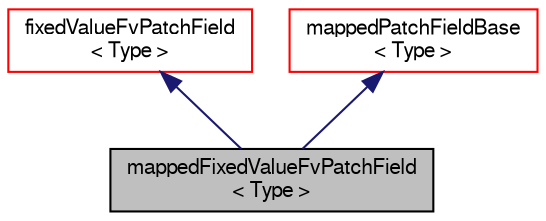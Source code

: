 digraph "mappedFixedValueFvPatchField&lt; Type &gt;"
{
  bgcolor="transparent";
  edge [fontname="FreeSans",fontsize="10",labelfontname="FreeSans",labelfontsize="10"];
  node [fontname="FreeSans",fontsize="10",shape=record];
  Node13 [label="mappedFixedValueFvPatchField\l\< Type \>",height=0.2,width=0.4,color="black", fillcolor="grey75", style="filled", fontcolor="black"];
  Node14 -> Node13 [dir="back",color="midnightblue",fontsize="10",style="solid",fontname="FreeSans"];
  Node14 [label="fixedValueFvPatchField\l\< Type \>",height=0.2,width=0.4,color="red",URL="$a21986.html",tooltip="This boundary condition supplies a fixed value constraint, and is the base class for a number of othe..."];
  Node23 -> Node13 [dir="back",color="midnightblue",fontsize="10",style="solid",fontname="FreeSans"];
  Node23 [label="mappedPatchFieldBase\l\< Type \>",height=0.2,width=0.4,color="red",URL="$a22162.html",tooltip="Functionality for sampling fields using mappedPatchBase. Every call to mappedField() returns a sample..."];
}
